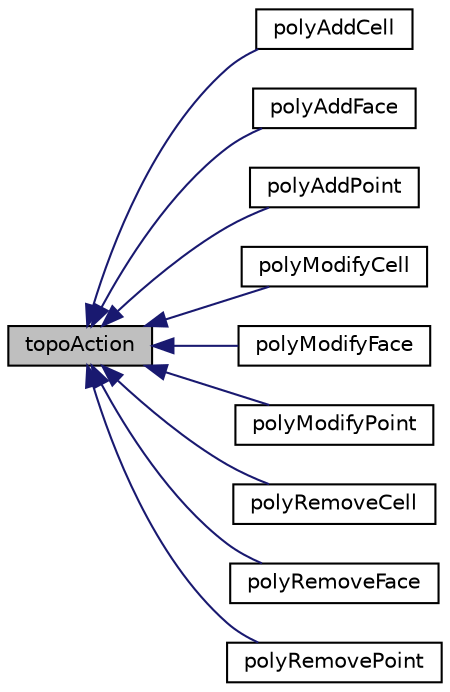 digraph "topoAction"
{
  bgcolor="transparent";
  edge [fontname="Helvetica",fontsize="10",labelfontname="Helvetica",labelfontsize="10"];
  node [fontname="Helvetica",fontsize="10",shape=record];
  rankdir="LR";
  Node0 [label="topoAction",height=0.2,width=0.4,color="black", fillcolor="grey75", style="filled", fontcolor="black"];
  Node0 -> Node1 [dir="back",color="midnightblue",fontsize="10",style="solid",fontname="Helvetica"];
  Node1 [label="polyAddCell",height=0.2,width=0.4,color="black",URL="$a22373.html",tooltip="Class containing data for cell addition. "];
  Node0 -> Node2 [dir="back",color="midnightblue",fontsize="10",style="solid",fontname="Helvetica"];
  Node2 [label="polyAddFace",height=0.2,width=0.4,color="black",URL="$a22377.html",tooltip="A face addition data class. A face can be inflated either from a point or from another face and can e..."];
  Node0 -> Node3 [dir="back",color="midnightblue",fontsize="10",style="solid",fontname="Helvetica"];
  Node3 [label="polyAddPoint",height=0.2,width=0.4,color="black",URL="$a22381.html",tooltip="Class containing data for point addition. "];
  Node0 -> Node4 [dir="back",color="midnightblue",fontsize="10",style="solid",fontname="Helvetica"];
  Node4 [label="polyModifyCell",height=0.2,width=0.4,color="black",URL="$a22429.html",tooltip="Class describing modification of a cell. "];
  Node0 -> Node5 [dir="back",color="midnightblue",fontsize="10",style="solid",fontname="Helvetica"];
  Node5 [label="polyModifyFace",height=0.2,width=0.4,color="black",URL="$a22433.html",tooltip="Class describing modification of a face. "];
  Node0 -> Node6 [dir="back",color="midnightblue",fontsize="10",style="solid",fontname="Helvetica"];
  Node6 [label="polyModifyPoint",height=0.2,width=0.4,color="black",URL="$a22437.html",tooltip="Class describing modification of a point. "];
  Node0 -> Node7 [dir="back",color="midnightblue",fontsize="10",style="solid",fontname="Helvetica"];
  Node7 [label="polyRemoveCell",height=0.2,width=0.4,color="black",URL="$a22469.html",tooltip="Class containing data for cell removal. "];
  Node0 -> Node8 [dir="back",color="midnightblue",fontsize="10",style="solid",fontname="Helvetica"];
  Node8 [label="polyRemoveFace",height=0.2,width=0.4,color="black",URL="$a22473.html",tooltip="Class containing data for face removal. "];
  Node0 -> Node9 [dir="back",color="midnightblue",fontsize="10",style="solid",fontname="Helvetica"];
  Node9 [label="polyRemovePoint",height=0.2,width=0.4,color="black",URL="$a22477.html",tooltip="Class containing data for point removal. "];
}
